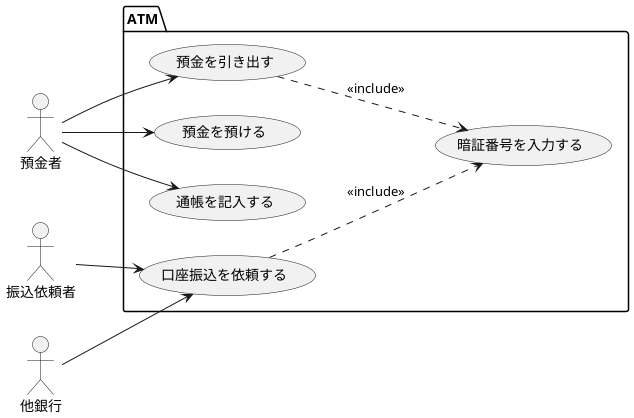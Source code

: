 @startuml UseCase

left to right direction

actor 預金者 as depositor
actor 振込依頼者 as remittee
actor 他銀行 as other_bank

package ATM {
    usecase 預金を引き出す as withdraw
    usecase 預金を預ける as deposit
    usecase 通帳を記入する as entry

    usecase 暗証番号を入力する as authorize
    usecase 口座振込を依頼する as ask
}

depositor --> withdraw
depositor --> deposit
depositor --> entry

remittee --> ask

withdraw ..> authorize: <<include>>
ask ..> authorize: <<include>>
other_bank --> ask


@enduml